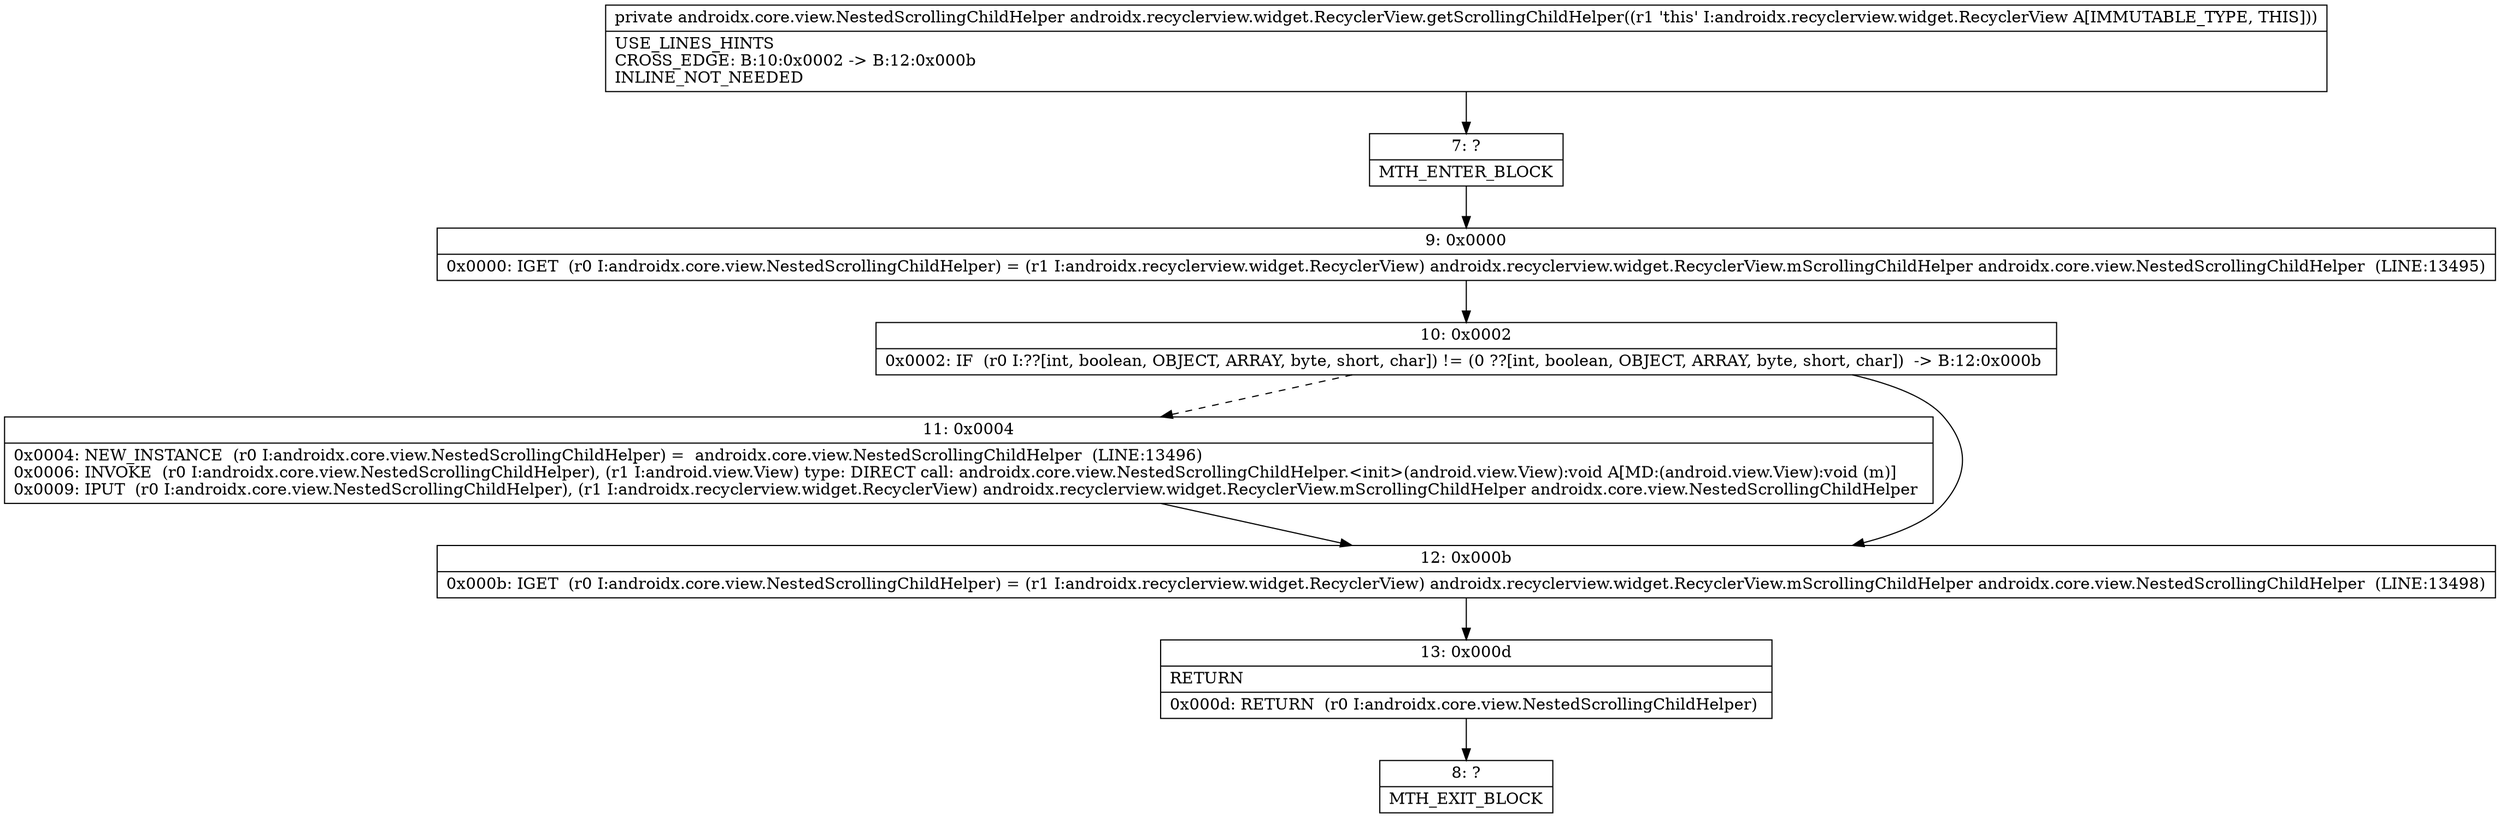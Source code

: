 digraph "CFG forandroidx.recyclerview.widget.RecyclerView.getScrollingChildHelper()Landroidx\/core\/view\/NestedScrollingChildHelper;" {
Node_7 [shape=record,label="{7\:\ ?|MTH_ENTER_BLOCK\l}"];
Node_9 [shape=record,label="{9\:\ 0x0000|0x0000: IGET  (r0 I:androidx.core.view.NestedScrollingChildHelper) = (r1 I:androidx.recyclerview.widget.RecyclerView) androidx.recyclerview.widget.RecyclerView.mScrollingChildHelper androidx.core.view.NestedScrollingChildHelper  (LINE:13495)\l}"];
Node_10 [shape=record,label="{10\:\ 0x0002|0x0002: IF  (r0 I:??[int, boolean, OBJECT, ARRAY, byte, short, char]) != (0 ??[int, boolean, OBJECT, ARRAY, byte, short, char])  \-\> B:12:0x000b \l}"];
Node_11 [shape=record,label="{11\:\ 0x0004|0x0004: NEW_INSTANCE  (r0 I:androidx.core.view.NestedScrollingChildHelper) =  androidx.core.view.NestedScrollingChildHelper  (LINE:13496)\l0x0006: INVOKE  (r0 I:androidx.core.view.NestedScrollingChildHelper), (r1 I:android.view.View) type: DIRECT call: androidx.core.view.NestedScrollingChildHelper.\<init\>(android.view.View):void A[MD:(android.view.View):void (m)]\l0x0009: IPUT  (r0 I:androidx.core.view.NestedScrollingChildHelper), (r1 I:androidx.recyclerview.widget.RecyclerView) androidx.recyclerview.widget.RecyclerView.mScrollingChildHelper androidx.core.view.NestedScrollingChildHelper \l}"];
Node_12 [shape=record,label="{12\:\ 0x000b|0x000b: IGET  (r0 I:androidx.core.view.NestedScrollingChildHelper) = (r1 I:androidx.recyclerview.widget.RecyclerView) androidx.recyclerview.widget.RecyclerView.mScrollingChildHelper androidx.core.view.NestedScrollingChildHelper  (LINE:13498)\l}"];
Node_13 [shape=record,label="{13\:\ 0x000d|RETURN\l|0x000d: RETURN  (r0 I:androidx.core.view.NestedScrollingChildHelper) \l}"];
Node_8 [shape=record,label="{8\:\ ?|MTH_EXIT_BLOCK\l}"];
MethodNode[shape=record,label="{private androidx.core.view.NestedScrollingChildHelper androidx.recyclerview.widget.RecyclerView.getScrollingChildHelper((r1 'this' I:androidx.recyclerview.widget.RecyclerView A[IMMUTABLE_TYPE, THIS]))  | USE_LINES_HINTS\lCROSS_EDGE: B:10:0x0002 \-\> B:12:0x000b\lINLINE_NOT_NEEDED\l}"];
MethodNode -> Node_7;Node_7 -> Node_9;
Node_9 -> Node_10;
Node_10 -> Node_11[style=dashed];
Node_10 -> Node_12;
Node_11 -> Node_12;
Node_12 -> Node_13;
Node_13 -> Node_8;
}

